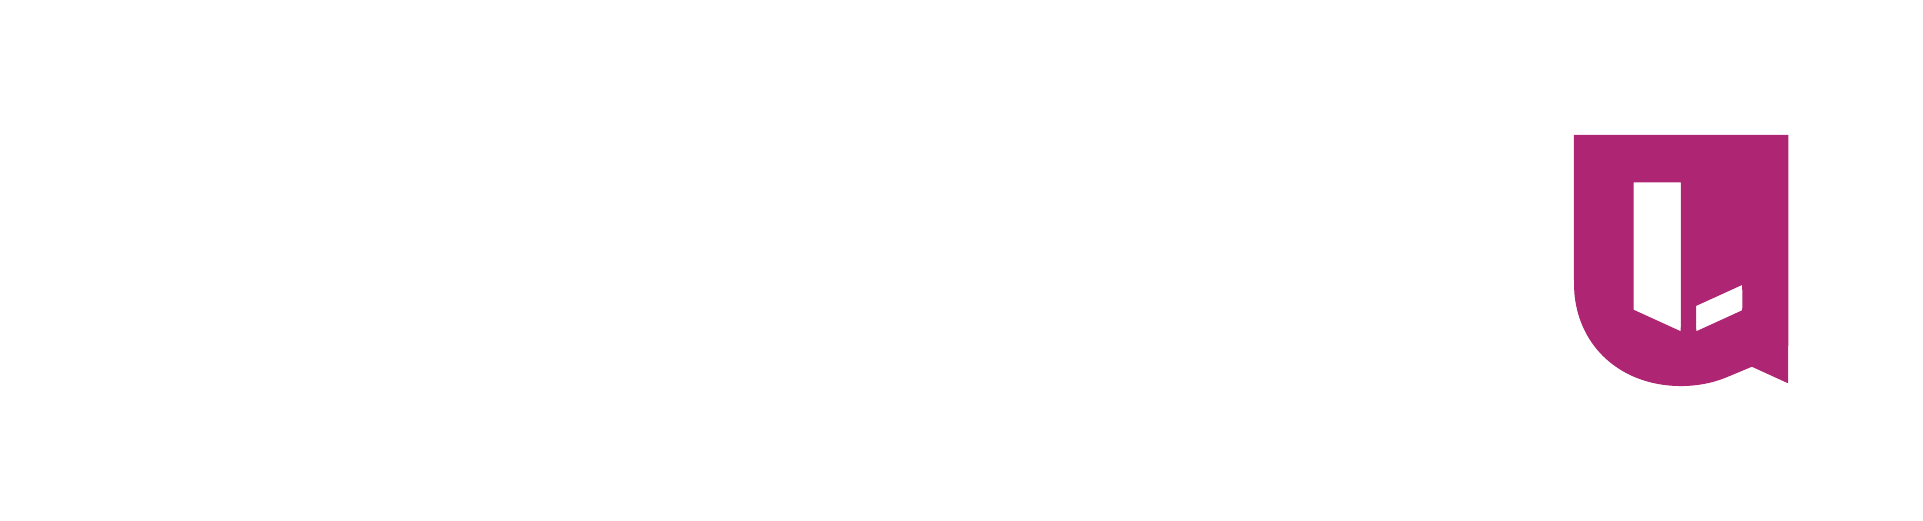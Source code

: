 % auteur : Kroum Tzanev
% A partir du fichier PNG officiel
% date : 28 décembre 2014
\usetikzlibrary{svg.path}

\definecolor{ul-purple}{rgb}{0.682,0.145, 0.451} % = #AE2573

\begin{tikzpicture}[x=1pt,y=1pt]
  % zone de protection = 1.36cm = 38.7pt (1cm = 28.453pt) autour du logo
  \path (-38.7,-38.7) rectangle (116.1,129.5);
  % Logo 2.72cm x 3.19 cm = 77.4pt x 90.8pt
  %\fill[yellow] (0,0) rectangle (77.4,90.8);

  % le logo
  \fill[ul-purple] svg {M0.0 63.83 c0.0 -26.84 0.03 -29.04 0.35 -31.68 1.52 -12.39 8.5 -22.41 19.45 -27.9 10.16 -5.1 23.69 -5.65 34.55 -1.42 0.77 0.3 3.09 1.26 5.15 2.12 2.06 0.87 4.0 1.68 4.3 1.8 l0.55 0.22 3.7 -1.69 c2.04 -0.93 4.94 -2.25 6.45 -2.94 1.51 -0.7 2.81 -1.28 2.88 -1.31 0.09 -0.04 0.12 8.97 0.12 44.86 l0.0 44.91 -38.75 0.0 -38.75 0.0 0.0 -26.97z m38.7 -17.14 c0.0 -21.49 -0.03 -26.9 -0.12 -26.86 -0.07 0.03 -2.76 1.25 -5.98 2.72 -3.22 1.47 -7.0 3.2 -8.4 3.84 l-2.55 1.16 -0.03 23.03 -0.02 23.02 8.55 0.0 8.55 0.0 0.0 -26.91z m22.13 -19.3 c-0.05 -0.04 -2.91 -1.36 -6.38 -2.94 -3.46 -1.58 -7.13 -3.25 -8.15 -3.72 -1.02 -0.47 -1.91 -0.87 -1.97 -0.9 -0.1 -0.04 -0.13 0.91 -0.13 4.55 l0.0 4.59 1.13 0.51 c0.61 0.28 2.76 1.26 4.77 2.17 2.01 0.92 4.93 2.25 6.5 2.97 1.57 0.71 3.17 1.44 3.55 1.62 l0.7 0.33 0.03 -4.56 c0.01 -2.5 -0.01 -4.58 -0.05 -4.62z};
\end{tikzpicture}
